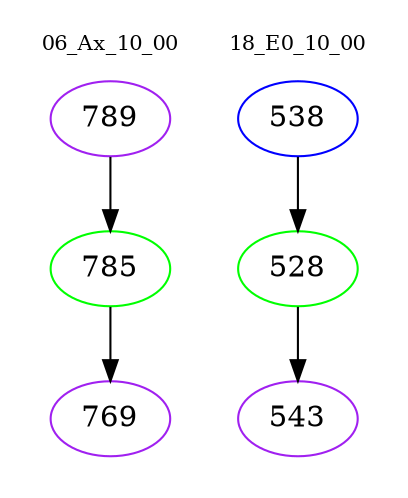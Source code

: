 digraph{
subgraph cluster_0 {
color = white
label = "06_Ax_10_00";
fontsize=10;
T0_789 [label="789", color="purple"]
T0_789 -> T0_785 [color="black"]
T0_785 [label="785", color="green"]
T0_785 -> T0_769 [color="black"]
T0_769 [label="769", color="purple"]
}
subgraph cluster_1 {
color = white
label = "18_E0_10_00";
fontsize=10;
T1_538 [label="538", color="blue"]
T1_538 -> T1_528 [color="black"]
T1_528 [label="528", color="green"]
T1_528 -> T1_543 [color="black"]
T1_543 [label="543", color="purple"]
}
}

